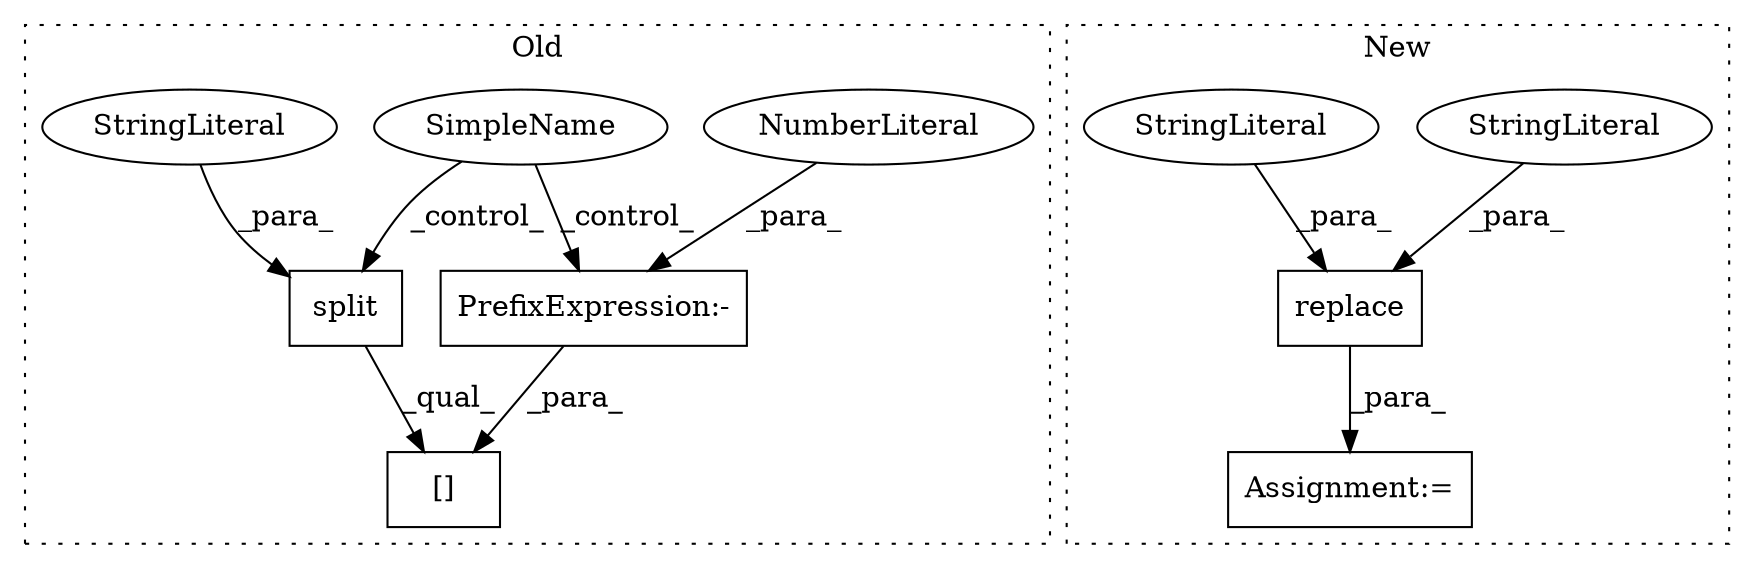 digraph G {
subgraph cluster0 {
1 [label="split" a="32" s="3935,3944" l="6,1" shape="box"];
5 [label="StringLiteral" a="45" s="3941" l="3" shape="ellipse"];
6 [label="[]" a="2" s="3930,3948" l="16,1" shape="box"];
8 [label="PrefixExpression:-" a="38" s="3946" l="1" shape="box"];
9 [label="NumberLiteral" a="34" s="3947" l="1" shape="ellipse"];
10 [label="SimpleName" a="42" s="" l="" shape="ellipse"];
label = "Old";
style="dotted";
}
subgraph cluster1 {
2 [label="replace" a="32" s="4858,4875" l="8,1" shape="box"];
3 [label="StringLiteral" a="45" s="4873" l="2" shape="ellipse"];
4 [label="StringLiteral" a="45" s="4866" l="6" shape="ellipse"];
7 [label="Assignment:=" a="7" s="4852" l="1" shape="box"];
label = "New";
style="dotted";
}
1 -> 6 [label="_qual_"];
2 -> 7 [label="_para_"];
3 -> 2 [label="_para_"];
4 -> 2 [label="_para_"];
5 -> 1 [label="_para_"];
8 -> 6 [label="_para_"];
9 -> 8 [label="_para_"];
10 -> 1 [label="_control_"];
10 -> 8 [label="_control_"];
}
